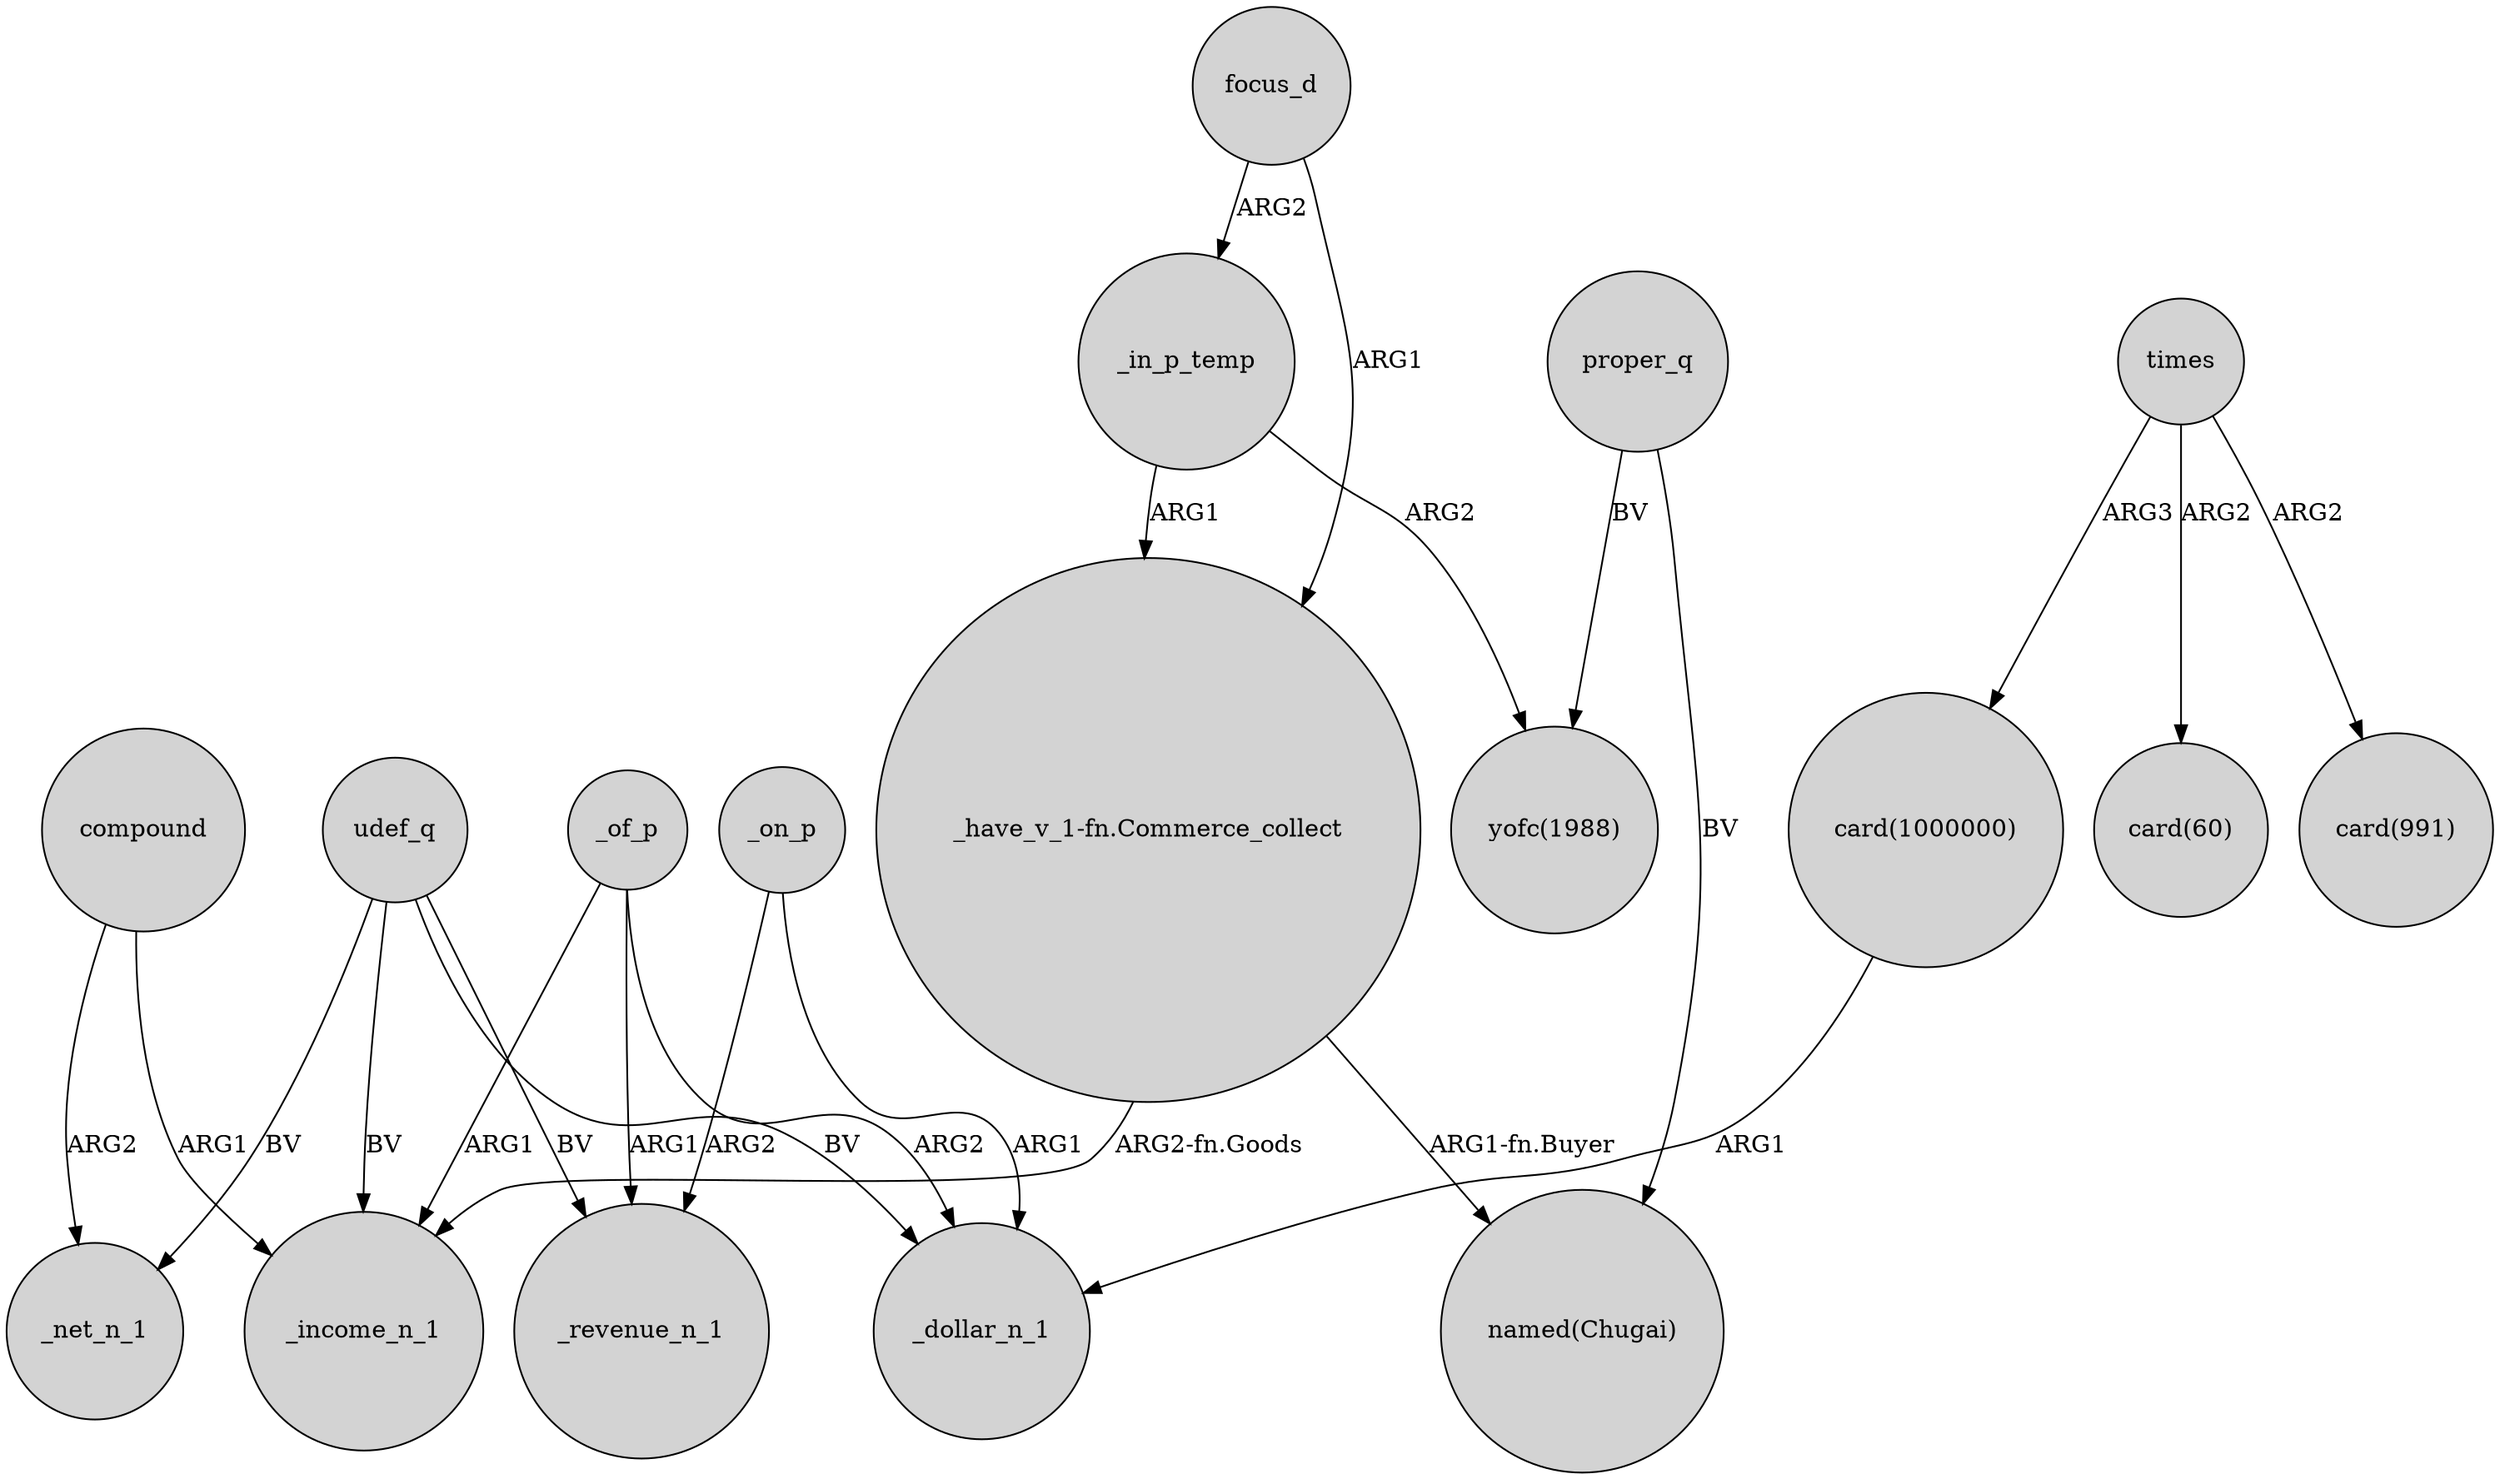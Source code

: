 digraph {
	node [shape=circle style=filled]
	compound -> _net_n_1 [label=ARG2]
	times -> "card(991)" [label=ARG2]
	_on_p -> _dollar_n_1 [label=ARG1]
	udef_q -> _income_n_1 [label=BV]
	times -> "card(1000000)" [label=ARG3]
	_of_p -> _income_n_1 [label=ARG1]
	_on_p -> _revenue_n_1 [label=ARG2]
	_of_p -> _revenue_n_1 [label=ARG1]
	"_have_v_1-fn.Commerce_collect" -> _income_n_1 [label="ARG2-fn.Goods"]
	_in_p_temp -> "_have_v_1-fn.Commerce_collect" [label=ARG1]
	udef_q -> _revenue_n_1 [label=BV]
	compound -> _income_n_1 [label=ARG1]
	proper_q -> "named(Chugai)" [label=BV]
	udef_q -> _net_n_1 [label=BV]
	udef_q -> _dollar_n_1 [label=BV]
	"_have_v_1-fn.Commerce_collect" -> "named(Chugai)" [label="ARG1-fn.Buyer"]
	focus_d -> "_have_v_1-fn.Commerce_collect" [label=ARG1]
	"card(1000000)" -> _dollar_n_1 [label=ARG1]
	focus_d -> _in_p_temp [label=ARG2]
	proper_q -> "yofc(1988)" [label=BV]
	times -> "card(60)" [label=ARG2]
	_of_p -> _dollar_n_1 [label=ARG2]
	_in_p_temp -> "yofc(1988)" [label=ARG2]
}
